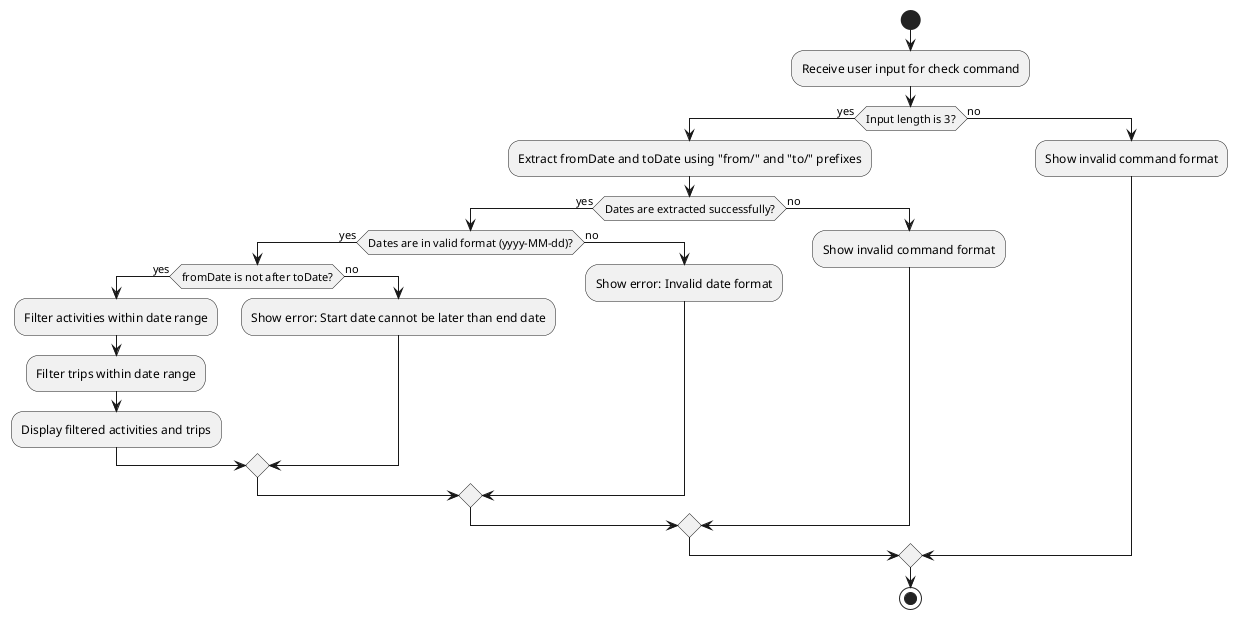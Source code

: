 @startuml
start
:Receive user input for check command;
if (Input length is 3?) then (yes)
  :Extract fromDate and toDate using "from/" and "to/" prefixes;
  if (Dates are extracted successfully?) then (yes)
    if (Dates are in valid format (yyyy-MM-dd)?) then (yes)
      if (fromDate is not after toDate?) then (yes)
        :Filter activities within date range;
        :Filter trips within date range;
        :Display filtered activities and trips;
      else (no)
        :Show error: Start date cannot be later than end date;
      endif
    else (no)
      :Show error: Invalid date format;
    endif
  else (no)
    :Show invalid command format;
  endif
else (no)
  :Show invalid command format;
endif
stop
@enduml

